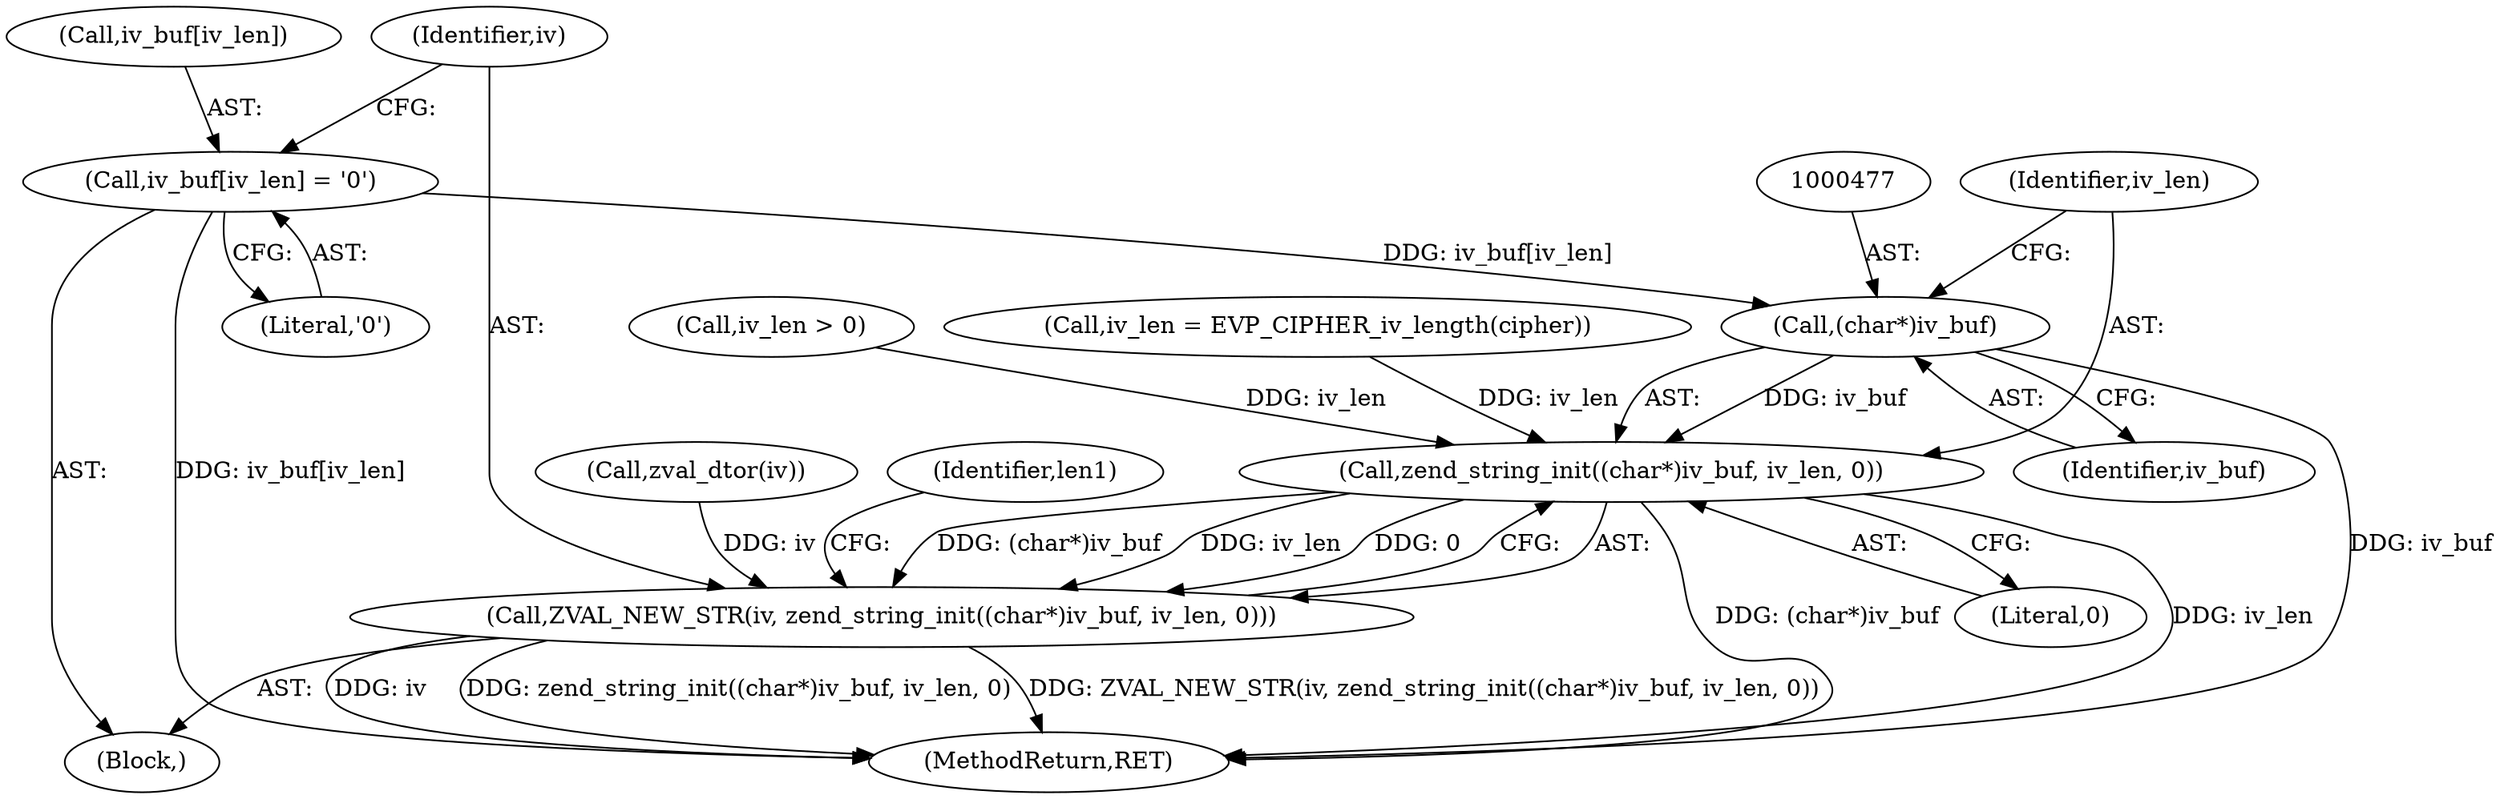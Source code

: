 digraph "0_php_91826a311dd37f4c4e5d605fa7af331e80ddd4c3@array" {
"1000468" [label="(Call,iv_buf[iv_len] = '\0')"];
"1000476" [label="(Call,(char*)iv_buf)"];
"1000475" [label="(Call,zend_string_init((char*)iv_buf, iv_len, 0))"];
"1000473" [label="(Call,ZVAL_NEW_STR(iv, zend_string_init((char*)iv_buf, iv_len, 0)))"];
"1000472" [label="(Literal,'\0')"];
"1000468" [label="(Call,iv_buf[iv_len] = '\0')"];
"1000217" [label="(Call,iv_len > 0)"];
"1000465" [label="(Block,)"];
"1000479" [label="(Identifier,iv_len)"];
"1000209" [label="(Call,iv_len = EVP_CIPHER_iv_length(cipher))"];
"1000466" [label="(Call,zval_dtor(iv))"];
"1000478" [label="(Identifier,iv_buf)"];
"1000469" [label="(Call,iv_buf[iv_len])"];
"1000536" [label="(MethodReturn,RET)"];
"1000473" [label="(Call,ZVAL_NEW_STR(iv, zend_string_init((char*)iv_buf, iv_len, 0)))"];
"1000475" [label="(Call,zend_string_init((char*)iv_buf, iv_len, 0))"];
"1000480" [label="(Literal,0)"];
"1000474" [label="(Identifier,iv)"];
"1000487" [label="(Identifier,len1)"];
"1000476" [label="(Call,(char*)iv_buf)"];
"1000468" -> "1000465"  [label="AST: "];
"1000468" -> "1000472"  [label="CFG: "];
"1000469" -> "1000468"  [label="AST: "];
"1000472" -> "1000468"  [label="AST: "];
"1000474" -> "1000468"  [label="CFG: "];
"1000468" -> "1000536"  [label="DDG: iv_buf[iv_len]"];
"1000468" -> "1000476"  [label="DDG: iv_buf[iv_len]"];
"1000476" -> "1000475"  [label="AST: "];
"1000476" -> "1000478"  [label="CFG: "];
"1000477" -> "1000476"  [label="AST: "];
"1000478" -> "1000476"  [label="AST: "];
"1000479" -> "1000476"  [label="CFG: "];
"1000476" -> "1000536"  [label="DDG: iv_buf"];
"1000476" -> "1000475"  [label="DDG: iv_buf"];
"1000475" -> "1000473"  [label="AST: "];
"1000475" -> "1000480"  [label="CFG: "];
"1000479" -> "1000475"  [label="AST: "];
"1000480" -> "1000475"  [label="AST: "];
"1000473" -> "1000475"  [label="CFG: "];
"1000475" -> "1000536"  [label="DDG: (char*)iv_buf"];
"1000475" -> "1000536"  [label="DDG: iv_len"];
"1000475" -> "1000473"  [label="DDG: (char*)iv_buf"];
"1000475" -> "1000473"  [label="DDG: iv_len"];
"1000475" -> "1000473"  [label="DDG: 0"];
"1000209" -> "1000475"  [label="DDG: iv_len"];
"1000217" -> "1000475"  [label="DDG: iv_len"];
"1000473" -> "1000465"  [label="AST: "];
"1000474" -> "1000473"  [label="AST: "];
"1000487" -> "1000473"  [label="CFG: "];
"1000473" -> "1000536"  [label="DDG: iv"];
"1000473" -> "1000536"  [label="DDG: zend_string_init((char*)iv_buf, iv_len, 0)"];
"1000473" -> "1000536"  [label="DDG: ZVAL_NEW_STR(iv, zend_string_init((char*)iv_buf, iv_len, 0))"];
"1000466" -> "1000473"  [label="DDG: iv"];
}
